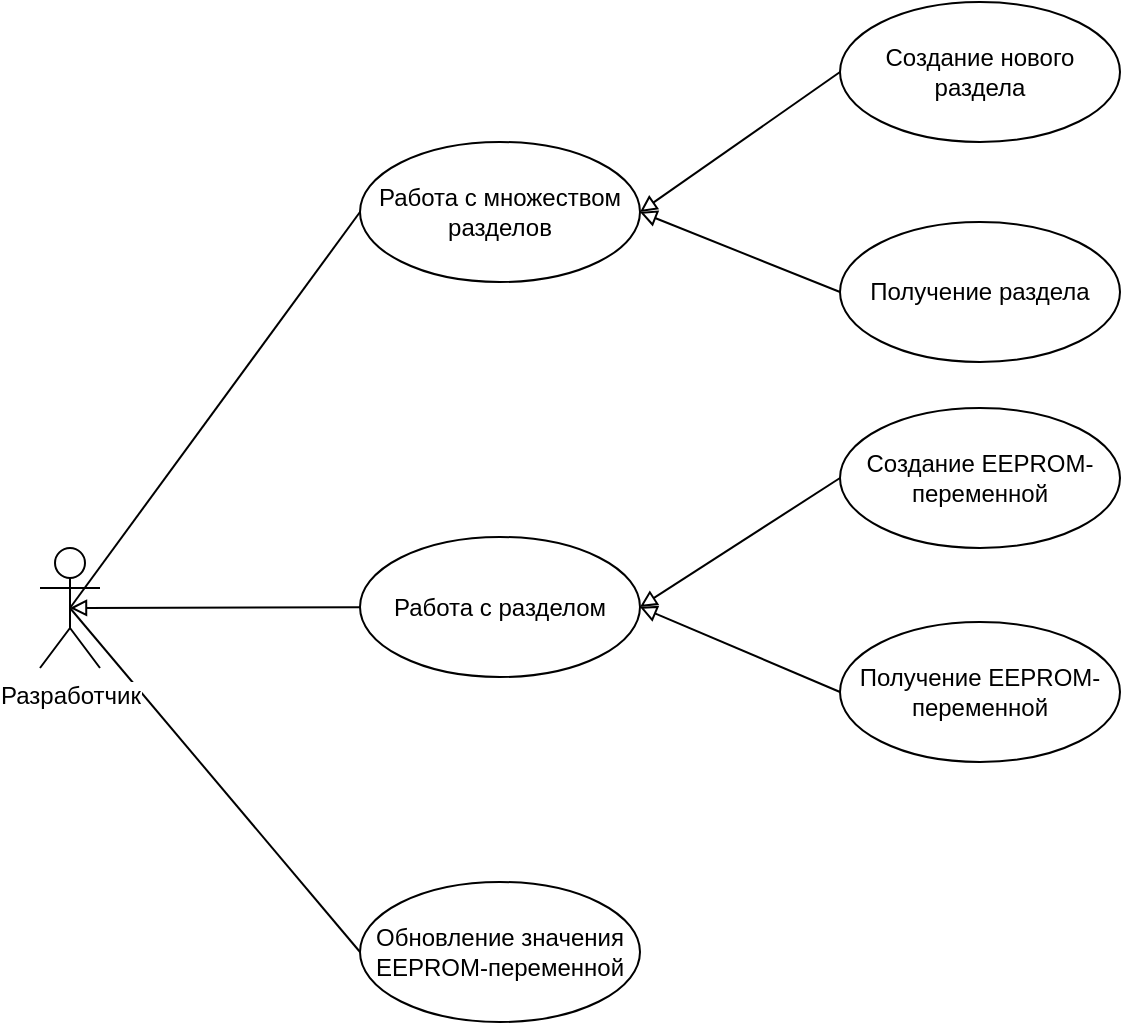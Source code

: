 <mxfile version="12.1.3" pages="1"><diagram id="EiwMseR75SYq0Kwxy14s" name="Page-1"><mxGraphModel dx="1408" dy="617" grid="1" gridSize="10" guides="1" tooltips="1" connect="1" arrows="1" fold="1" page="1" pageScale="1" pageWidth="827" pageHeight="1169" math="0" shadow="0"><root><mxCell id="0"/><mxCell id="1" parent="0"/><mxCell id="XfSFkG_hOHuoPXadyMhh-10" style="edgeStyle=none;rounded=0;orthogonalLoop=1;jettySize=auto;html=1;exitX=0.5;exitY=0.5;exitDx=0;exitDy=0;exitPerimeter=0;entryX=0;entryY=0.5;entryDx=0;entryDy=0;endArrow=none;endFill=0;" edge="1" parent="1" source="XfSFkG_hOHuoPXadyMhh-1" target="XfSFkG_hOHuoPXadyMhh-2"><mxGeometry relative="1" as="geometry"/></mxCell><mxCell id="XfSFkG_hOHuoPXadyMhh-11" style="edgeStyle=none;rounded=0;orthogonalLoop=1;jettySize=auto;html=1;exitX=0.5;exitY=0.5;exitDx=0;exitDy=0;exitPerimeter=0;entryX=0;entryY=0.5;entryDx=0;entryDy=0;endArrow=none;endFill=0;" edge="1" parent="1" source="XfSFkG_hOHuoPXadyMhh-1" target="XfSFkG_hOHuoPXadyMhh-3"><mxGeometry relative="1" as="geometry"/></mxCell><mxCell id="XfSFkG_hOHuoPXadyMhh-21" style="edgeStyle=none;rounded=0;orthogonalLoop=1;jettySize=auto;html=1;exitX=0.5;exitY=0.5;exitDx=0;exitDy=0;exitPerimeter=0;startArrow=block;startFill=0;endArrow=none;endFill=0;" edge="1" parent="1" source="XfSFkG_hOHuoPXadyMhh-1" target="XfSFkG_hOHuoPXadyMhh-20"><mxGeometry relative="1" as="geometry"/></mxCell><mxCell id="XfSFkG_hOHuoPXadyMhh-1" value="Разработчик" style="shape=umlActor;verticalLabelPosition=bottom;labelBackgroundColor=#ffffff;verticalAlign=top;html=1;" vertex="1" parent="1"><mxGeometry x="30" y="273" width="30" height="60" as="geometry"/></mxCell><mxCell id="XfSFkG_hOHuoPXadyMhh-12" style="edgeStyle=none;rounded=0;orthogonalLoop=1;jettySize=auto;html=1;exitX=1;exitY=0.5;exitDx=0;exitDy=0;entryX=0;entryY=0.5;entryDx=0;entryDy=0;endArrow=none;endFill=0;startArrow=block;startFill=0;" edge="1" parent="1" source="XfSFkG_hOHuoPXadyMhh-2" target="XfSFkG_hOHuoPXadyMhh-4"><mxGeometry relative="1" as="geometry"/></mxCell><mxCell id="XfSFkG_hOHuoPXadyMhh-13" style="edgeStyle=none;rounded=0;orthogonalLoop=1;jettySize=auto;html=1;exitX=1;exitY=0.5;exitDx=0;exitDy=0;entryX=0;entryY=0.5;entryDx=0;entryDy=0;endArrow=none;endFill=0;startArrow=block;startFill=0;" edge="1" parent="1" source="XfSFkG_hOHuoPXadyMhh-2" target="XfSFkG_hOHuoPXadyMhh-5"><mxGeometry relative="1" as="geometry"/></mxCell><mxCell id="XfSFkG_hOHuoPXadyMhh-2" value="&lt;span style=&quot;font-family: &amp;#34;helvetica&amp;#34; , &amp;#34;vp default&amp;#34;&quot;&gt;Работа с множеством разделов&lt;/span&gt;" style="ellipse;whiteSpace=wrap;html=1;" vertex="1" parent="1"><mxGeometry x="190" y="70" width="140" height="70" as="geometry"/></mxCell><mxCell id="XfSFkG_hOHuoPXadyMhh-15" style="edgeStyle=none;rounded=0;orthogonalLoop=1;jettySize=auto;html=1;exitX=1;exitY=0.5;exitDx=0;exitDy=0;entryX=0;entryY=0.5;entryDx=0;entryDy=0;startArrow=block;startFill=0;endArrow=none;endFill=0;" edge="1" parent="1" source="XfSFkG_hOHuoPXadyMhh-20" target="XfSFkG_hOHuoPXadyMhh-6"><mxGeometry relative="1" as="geometry"/></mxCell><mxCell id="XfSFkG_hOHuoPXadyMhh-16" style="edgeStyle=none;rounded=0;orthogonalLoop=1;jettySize=auto;html=1;exitX=1;exitY=0.5;exitDx=0;exitDy=0;entryX=0;entryY=0.5;entryDx=0;entryDy=0;startArrow=block;startFill=0;endArrow=none;endFill=0;" edge="1" parent="1" source="XfSFkG_hOHuoPXadyMhh-20" target="XfSFkG_hOHuoPXadyMhh-7"><mxGeometry relative="1" as="geometry"/></mxCell><mxCell id="XfSFkG_hOHuoPXadyMhh-3" value="&lt;span style=&quot;font-family: &amp;#34;helvetica&amp;#34; , &amp;#34;vp default&amp;#34;&quot;&gt;Обновление значения EEPROM-переменной&lt;/span&gt;" style="ellipse;whiteSpace=wrap;html=1;" vertex="1" parent="1"><mxGeometry x="190" y="440" width="140" height="70" as="geometry"/></mxCell><mxCell id="XfSFkG_hOHuoPXadyMhh-4" value="&lt;span style=&quot;font-family: &amp;#34;helvetica&amp;#34; , &amp;#34;vp default&amp;#34;&quot;&gt;Создание нового раздела&lt;/span&gt;" style="ellipse;whiteSpace=wrap;html=1;" vertex="1" parent="1"><mxGeometry x="430" width="140" height="70" as="geometry"/></mxCell><mxCell id="XfSFkG_hOHuoPXadyMhh-5" value="&lt;span style=&quot;font-family: &amp;#34;helvetica&amp;#34; , &amp;#34;vp default&amp;#34;&quot;&gt;Получение раздела&lt;/span&gt;" style="ellipse;whiteSpace=wrap;html=1;" vertex="1" parent="1"><mxGeometry x="430" y="110" width="140" height="70" as="geometry"/></mxCell><mxCell id="XfSFkG_hOHuoPXadyMhh-6" value="&lt;span style=&quot;font-family: &amp;#34;helvetica&amp;#34; , &amp;#34;vp default&amp;#34;&quot;&gt;Создание EEPROM-переменной&lt;/span&gt;" style="ellipse;whiteSpace=wrap;html=1;" vertex="1" parent="1"><mxGeometry x="430" y="203" width="140" height="70" as="geometry"/></mxCell><mxCell id="XfSFkG_hOHuoPXadyMhh-7" value="&lt;span style=&quot;font-family: &amp;#34;helvetica&amp;#34; , &amp;#34;vp default&amp;#34;&quot;&gt;Получение EEPROM-переменной&lt;/span&gt;" style="ellipse;whiteSpace=wrap;html=1;" vertex="1" parent="1"><mxGeometry x="430" y="310" width="140" height="70" as="geometry"/></mxCell><mxCell id="XfSFkG_hOHuoPXadyMhh-20" value="Работа с разделом" style="ellipse;whiteSpace=wrap;html=1;" vertex="1" parent="1"><mxGeometry x="190" y="267.5" width="140" height="70" as="geometry"/></mxCell></root></mxGraphModel></diagram></mxfile>